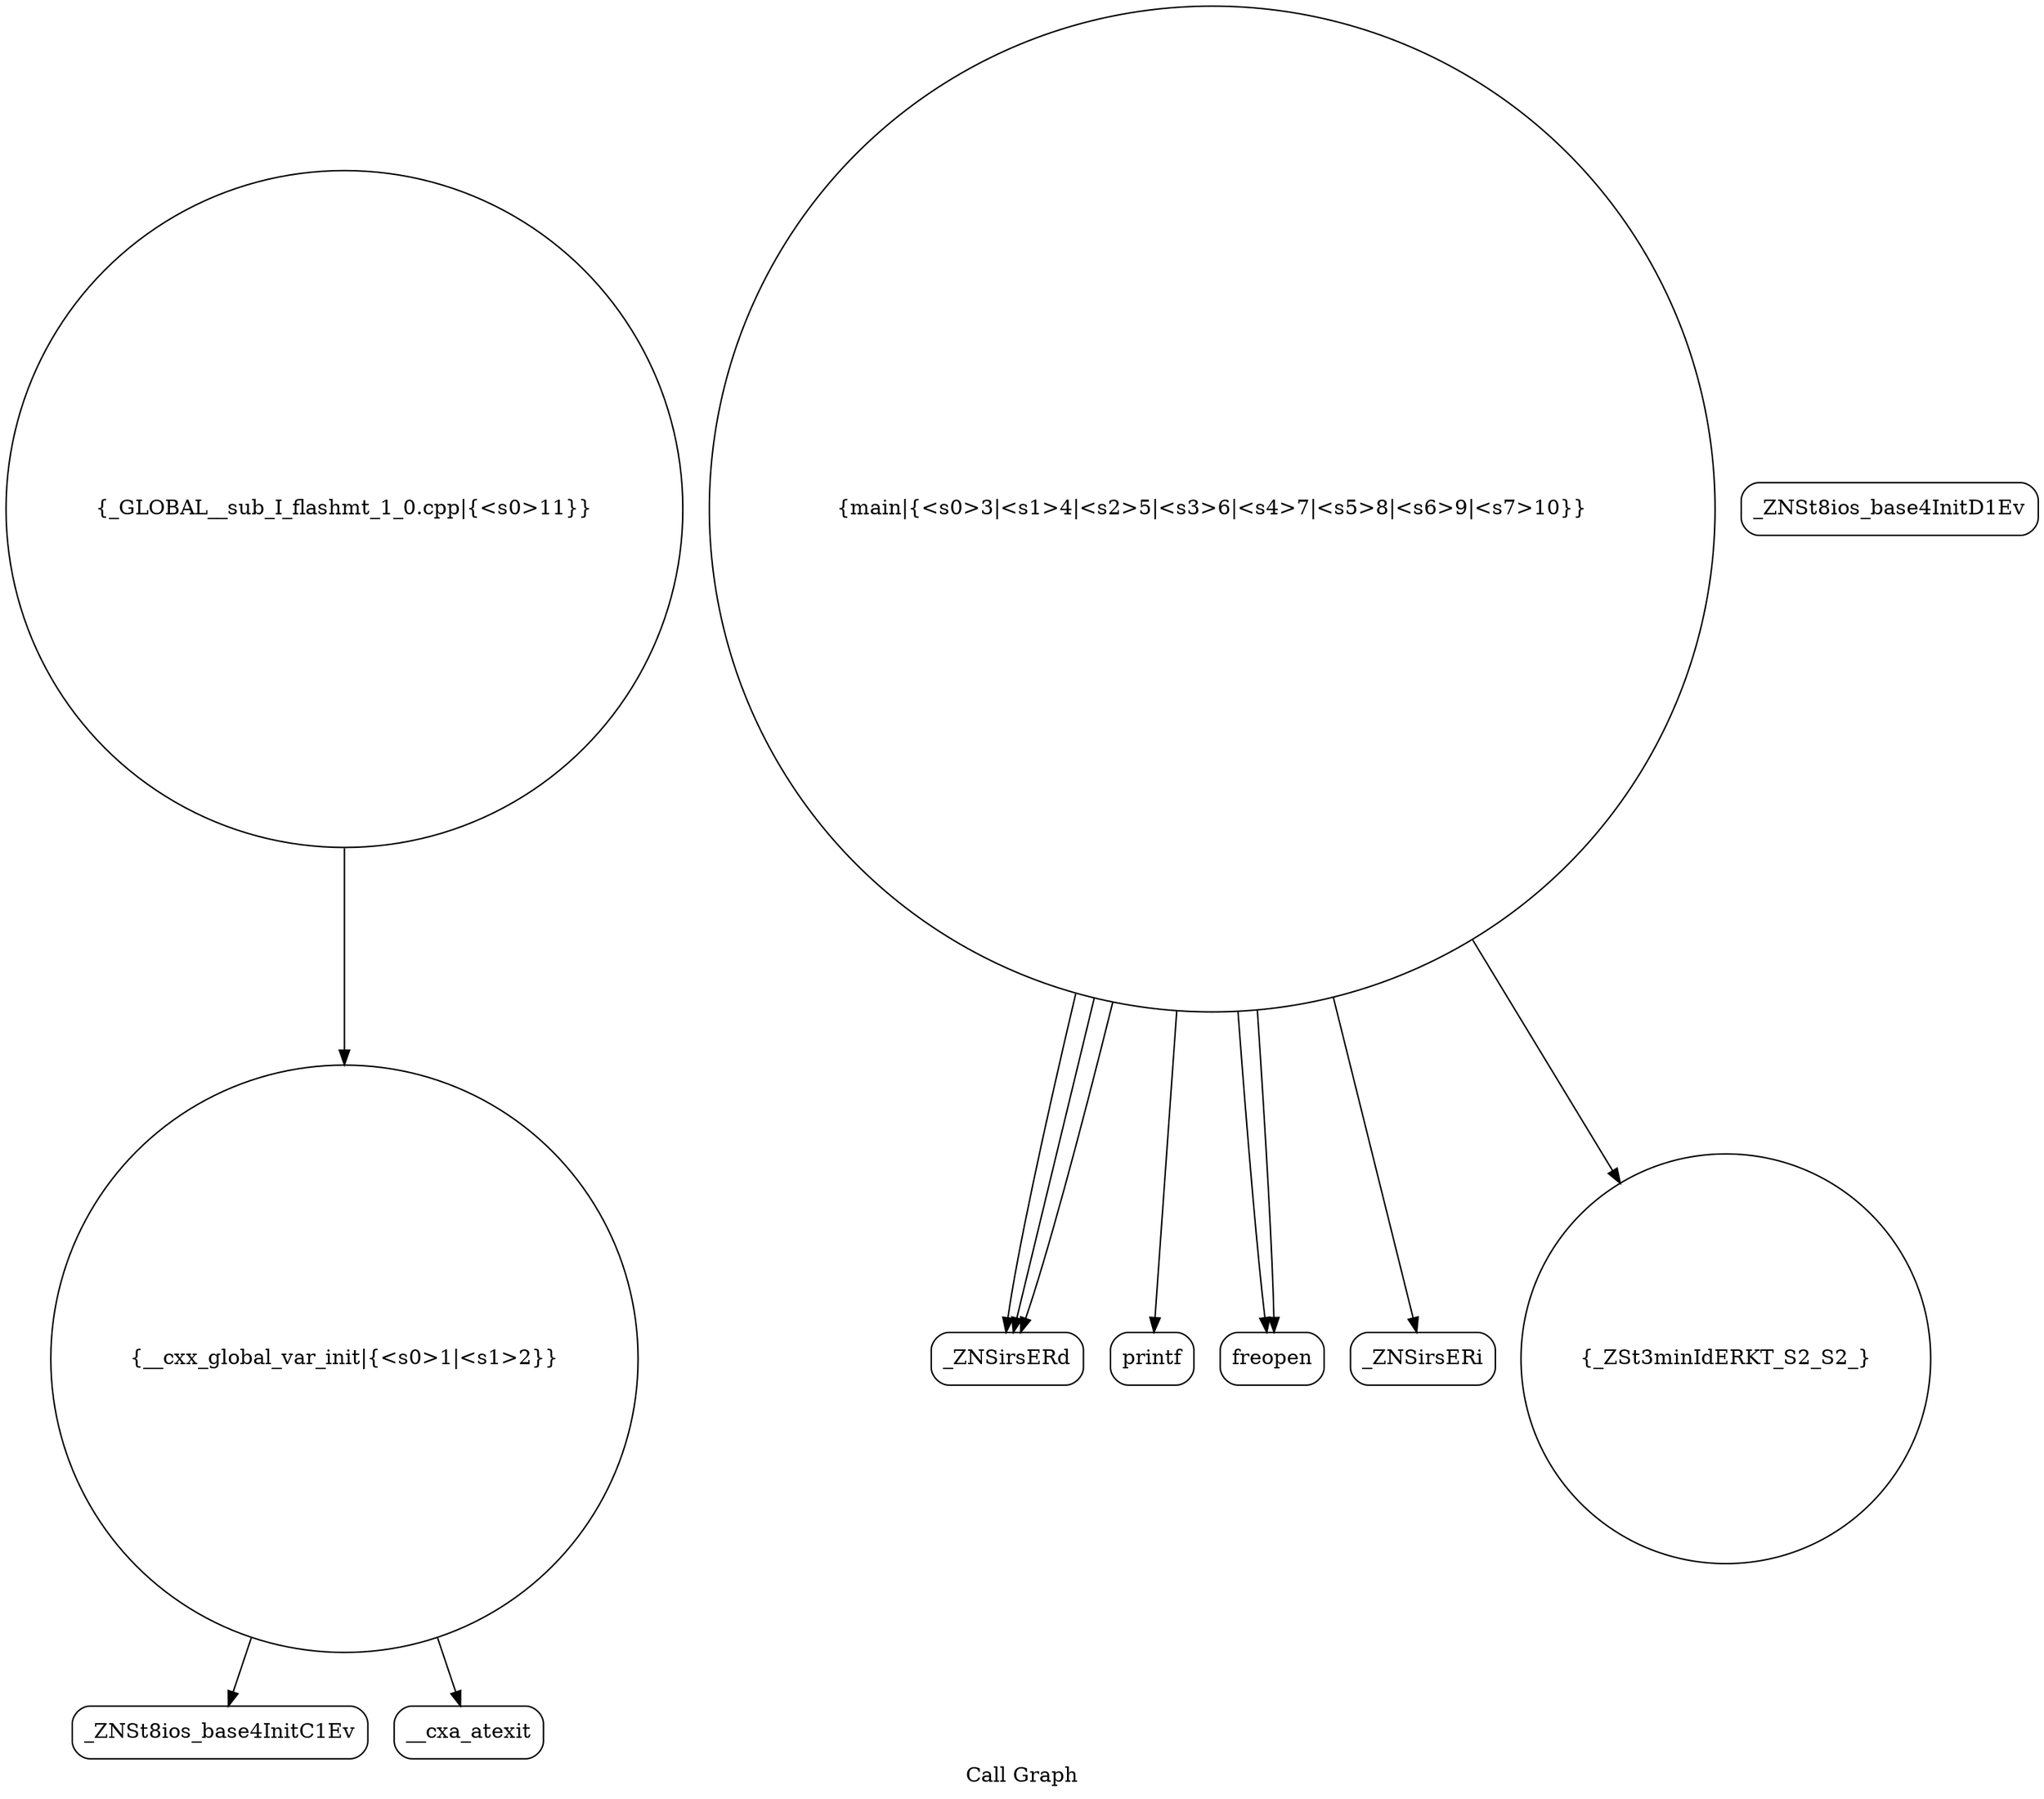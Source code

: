 digraph "Call Graph" {
	label="Call Graph";

	Node0x556e9bb4db10 [shape=record,shape=circle,label="{__cxx_global_var_init|{<s0>1|<s1>2}}"];
	Node0x556e9bb4db10:s0 -> Node0x556e9bb4dfa0[color=black];
	Node0x556e9bb4db10:s1 -> Node0x556e9bb4e0a0[color=black];
	Node0x556e9bb4e2a0 [shape=record,shape=Mrecord,label="{_ZNSirsERd}"];
	Node0x556e9bb4e020 [shape=record,shape=Mrecord,label="{_ZNSt8ios_base4InitD1Ev}"];
	Node0x556e9bb4e3a0 [shape=record,shape=Mrecord,label="{printf}"];
	Node0x556e9bb4e120 [shape=record,shape=circle,label="{main|{<s0>3|<s1>4|<s2>5|<s3>6|<s4>7|<s5>8|<s6>9|<s7>10}}"];
	Node0x556e9bb4e120:s0 -> Node0x556e9bb4e1a0[color=black];
	Node0x556e9bb4e120:s1 -> Node0x556e9bb4e1a0[color=black];
	Node0x556e9bb4e120:s2 -> Node0x556e9bb4e220[color=black];
	Node0x556e9bb4e120:s3 -> Node0x556e9bb4e2a0[color=black];
	Node0x556e9bb4e120:s4 -> Node0x556e9bb4e2a0[color=black];
	Node0x556e9bb4e120:s5 -> Node0x556e9bb4e2a0[color=black];
	Node0x556e9bb4e120:s6 -> Node0x556e9bb4e320[color=black];
	Node0x556e9bb4e120:s7 -> Node0x556e9bb4e3a0[color=black];
	Node0x556e9bb4e220 [shape=record,shape=Mrecord,label="{_ZNSirsERi}"];
	Node0x556e9bb4dfa0 [shape=record,shape=Mrecord,label="{_ZNSt8ios_base4InitC1Ev}"];
	Node0x556e9bb4e320 [shape=record,shape=circle,label="{_ZSt3minIdERKT_S2_S2_}"];
	Node0x556e9bb4e0a0 [shape=record,shape=Mrecord,label="{__cxa_atexit}"];
	Node0x556e9bb4e420 [shape=record,shape=circle,label="{_GLOBAL__sub_I_flashmt_1_0.cpp|{<s0>11}}"];
	Node0x556e9bb4e420:s0 -> Node0x556e9bb4db10[color=black];
	Node0x556e9bb4e1a0 [shape=record,shape=Mrecord,label="{freopen}"];
}

